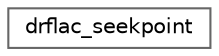 digraph "Graphical Class Hierarchy"
{
 // LATEX_PDF_SIZE
  bgcolor="transparent";
  edge [fontname=Helvetica,fontsize=10,labelfontname=Helvetica,labelfontsize=10];
  node [fontname=Helvetica,fontsize=10,shape=box,height=0.2,width=0.4];
  rankdir="LR";
  Node0 [id="Node000000",label="drflac_seekpoint",height=0.2,width=0.4,color="grey40", fillcolor="white", style="filled",URL="$structdrflac__seekpoint.html",tooltip=" "];
}
